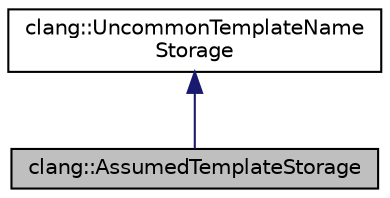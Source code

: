 digraph "clang::AssumedTemplateStorage"
{
 // LATEX_PDF_SIZE
  bgcolor="transparent";
  edge [fontname="Helvetica",fontsize="10",labelfontname="Helvetica",labelfontsize="10"];
  node [fontname="Helvetica",fontsize="10",shape=record];
  Node1 [label="clang::AssumedTemplateStorage",height=0.2,width=0.4,color="black", fillcolor="grey75", style="filled", fontcolor="black",tooltip="A structure for storing the information associated with a name that has been assumed to be a template..."];
  Node2 -> Node1 [dir="back",color="midnightblue",fontsize="10",style="solid",fontname="Helvetica"];
  Node2 [label="clang::UncommonTemplateName\lStorage",height=0.2,width=0.4,color="black",URL="$classclang_1_1UncommonTemplateNameStorage.html",tooltip="Implementation class used to describe either a set of overloaded template names or an already-substit..."];
}
